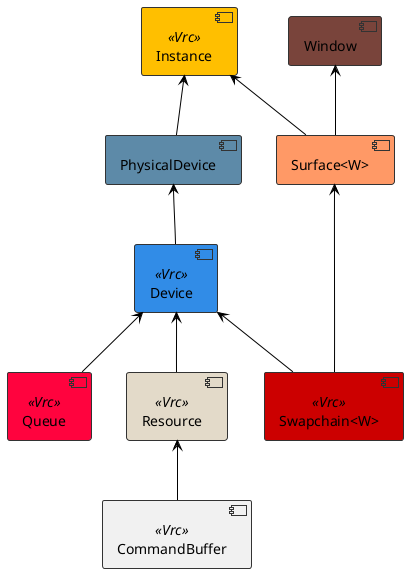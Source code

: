 @startuml object_lifetime

skinparam {
	ArrowColor #black
	ComponentBorderColor #333
	ComponentBorderThickness 1
}

component [Instance] <<Vrc>> #ffbf00
component [PhysicalDevice] #5d8aa8
component [Window] #79443b
component [Surface<W>] #ff9966
component [Device] <<Vrc>> #318ce7
component [Swapchain<W>] <<Vrc>> #cc0000
component [Queue] <<Vrc>> #ff033e
component [Resource] <<Vrc>> #e3dac9
component [CommandBuffer] <<Vrc>>

[Instance] <-- [Surface<W>]
[Window] <-- [Surface<W>]

[Instance] <-- [PhysicalDevice]

[PhysicalDevice] <-- [Device]

[Surface<W>] <-- [Swapchain<W>]
[Device] <-- [Swapchain<W>]

[Device] <-- [Queue]

[Device] <-- [Resource]

[Resource] <-- [CommandBuffer]

@enduml